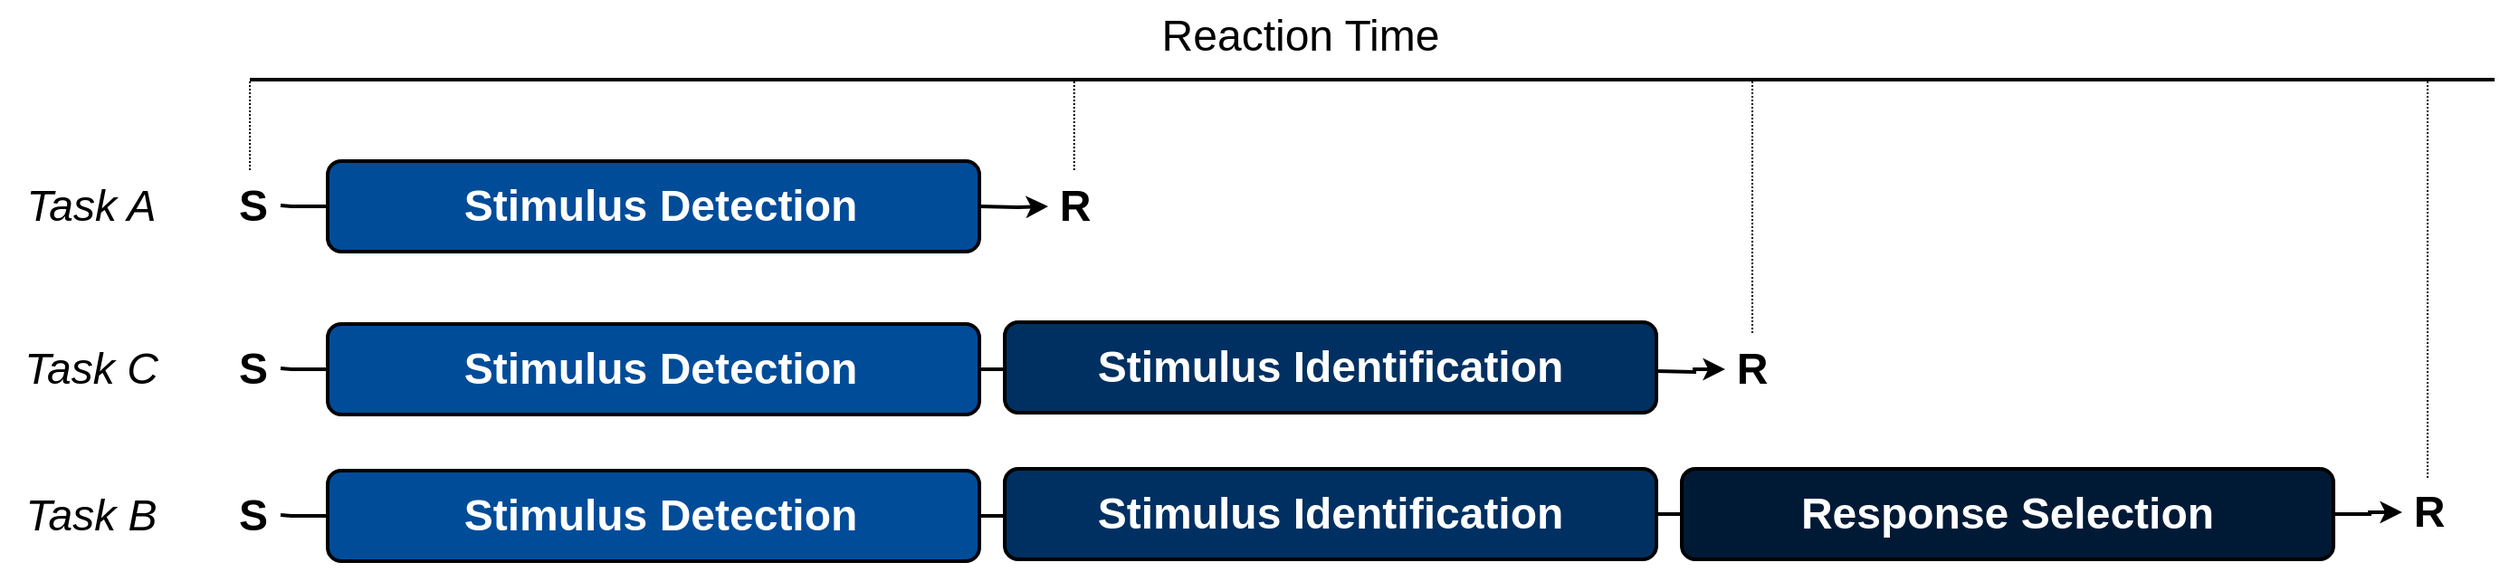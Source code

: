 <mxfile version="20.5.3" type="github">
  <diagram name="Page-1" id="12e1b939-464a-85fe-373e-61e167be1490">
    <mxGraphModel dx="2064" dy="1267" grid="1" gridSize="10" guides="1" tooltips="1" connect="1" arrows="1" fold="1" page="1" pageScale="1.5" pageWidth="1169" pageHeight="826" background="none" math="0" shadow="0">
      <root>
        <mxCell id="0" />
        <mxCell id="1" parent="0" />
        <mxCell id="Ryi-tnCGXTq1vItbzyFN-3" style="edgeStyle=orthogonalEdgeStyle;rounded=0;orthogonalLoop=1;jettySize=auto;html=1;strokeColor=default;strokeWidth=2;endArrow=none;endFill=0;startArrow=none;startFill=0;" parent="1" source="60da8b9f42644d3a-31" target="Ryi-tnCGXTq1vItbzyFN-2" edge="1">
          <mxGeometry relative="1" as="geometry" />
        </mxCell>
        <mxCell id="60da8b9f42644d3a-31" value="" style="whiteSpace=wrap;html=1;rounded=1;shadow=0;strokeWidth=2;fontSize=20;align=center;fillColor=#004C99;strokeColor=default;" parent="1" vertex="1">
          <mxGeometry x="396" y="205" width="360" height="50" as="geometry" />
        </mxCell>
        <mxCell id="60da8b9f42644d3a-32" value="Stimulus Detection" style="text;html=1;strokeColor=none;fillColor=none;align=center;verticalAlign=middle;whiteSpace=wrap;rounded=0;shadow=0;fontSize=24;fontColor=#FFFFFF;fontStyle=1" parent="1" vertex="1">
          <mxGeometry x="440" y="200" width="280" height="60" as="geometry" />
        </mxCell>
        <mxCell id="Ryi-tnCGXTq1vItbzyFN-2" value="&lt;font style=&quot;font-size: 24px;&quot;&gt;S&lt;/font&gt;" style="whiteSpace=wrap;html=1;rounded=1;shadow=0;strokeWidth=8;fontSize=24;align=center;fillColor=none;strokeColor=none;fontStyle=1" parent="1" vertex="1">
          <mxGeometry x="340" y="217" width="30" height="25" as="geometry" />
        </mxCell>
        <mxCell id="Ryi-tnCGXTq1vItbzyFN-11" style="edgeStyle=orthogonalEdgeStyle;rounded=0;orthogonalLoop=1;jettySize=auto;html=1;exitX=1;exitY=0.5;exitDx=0;exitDy=0;strokeColor=default;strokeWidth=2;fontSize=24;fontColor=#FFFFFF;" parent="1" target="Ryi-tnCGXTq1vItbzyFN-10" edge="1">
          <mxGeometry relative="1" as="geometry">
            <mxPoint x="756" y="230" as="sourcePoint" />
          </mxGeometry>
        </mxCell>
        <mxCell id="Ryi-tnCGXTq1vItbzyFN-10" value="&lt;font style=&quot;font-size: 24px;&quot;&gt;&lt;b&gt;R&lt;/b&gt;&lt;/font&gt;" style="whiteSpace=wrap;html=1;rounded=1;shadow=0;strokeWidth=8;fontSize=20;align=center;fillColor=none;strokeColor=none;fontColor=#000000;" parent="1" vertex="1">
          <mxGeometry x="794" y="217" width="30" height="26" as="geometry" />
        </mxCell>
        <mxCell id="Ryi-tnCGXTq1vItbzyFN-13" value="" style="edgeStyle=none;orthogonalLoop=1;jettySize=auto;html=1;rounded=0;strokeColor=default;strokeWidth=2;fontSize=24;fontColor=#000000;startArrow=none;startFill=0;endArrow=none;endFill=0;" parent="1" edge="1">
          <mxGeometry width="80" relative="1" as="geometry">
            <mxPoint x="353.0" y="160" as="sourcePoint" />
            <mxPoint x="1593" y="160" as="targetPoint" />
            <Array as="points" />
          </mxGeometry>
        </mxCell>
        <mxCell id="Ryi-tnCGXTq1vItbzyFN-15" value="" style="edgeStyle=none;orthogonalLoop=1;jettySize=auto;html=1;rounded=0;strokeColor=default;strokeWidth=1;fontSize=24;fontColor=#000000;startArrow=none;startFill=0;endArrow=none;endFill=0;dashed=1;dashPattern=1 1;" parent="1" edge="1">
          <mxGeometry width="80" relative="1" as="geometry">
            <mxPoint x="353" y="210" as="sourcePoint" />
            <mxPoint x="353" y="160" as="targetPoint" />
            <Array as="points" />
          </mxGeometry>
        </mxCell>
        <mxCell id="Ryi-tnCGXTq1vItbzyFN-17" value="" style="edgeStyle=none;orthogonalLoop=1;jettySize=auto;html=1;rounded=0;strokeColor=default;strokeWidth=1;fontSize=24;fontColor=#000000;startArrow=none;startFill=0;endArrow=none;endFill=0;dashed=1;dashPattern=1 1;" parent="1" edge="1">
          <mxGeometry width="80" relative="1" as="geometry">
            <mxPoint x="1556" y="380" as="sourcePoint" />
            <mxPoint x="1556" y="160" as="targetPoint" />
            <Array as="points" />
          </mxGeometry>
        </mxCell>
        <mxCell id="saJ-MCwnmT-avLjbO7Ul-1" value="&lt;font style=&quot;font-size: 24px;&quot;&gt;Reaction Time&lt;/font&gt;" style="text;html=1;resizable=0;autosize=1;align=center;verticalAlign=middle;points=[];fillColor=none;strokeColor=none;rounded=0;" vertex="1" parent="1">
          <mxGeometry x="843" y="116" width="180" height="40" as="geometry" />
        </mxCell>
        <mxCell id="saJ-MCwnmT-avLjbO7Ul-2" value="&lt;i style=&quot;&quot;&gt;Task A&lt;/i&gt;" style="text;html=1;resizable=0;autosize=1;align=center;verticalAlign=middle;points=[];fillColor=none;strokeColor=none;rounded=0;fontSize=24;" vertex="1" parent="1">
          <mxGeometry x="215" y="210" width="100" height="40" as="geometry" />
        </mxCell>
        <mxCell id="saJ-MCwnmT-avLjbO7Ul-3" style="edgeStyle=orthogonalEdgeStyle;rounded=0;orthogonalLoop=1;jettySize=auto;html=1;strokeColor=default;strokeWidth=2;endArrow=none;endFill=0;startArrow=none;startFill=0;" edge="1" parent="1" source="saJ-MCwnmT-avLjbO7Ul-5" target="saJ-MCwnmT-avLjbO7Ul-7">
          <mxGeometry relative="1" as="geometry" />
        </mxCell>
        <mxCell id="saJ-MCwnmT-avLjbO7Ul-4" style="edgeStyle=orthogonalEdgeStyle;rounded=0;orthogonalLoop=1;jettySize=auto;html=1;exitX=1;exitY=0.5;exitDx=0;exitDy=0;strokeColor=default;strokeWidth=2;fontSize=24;endArrow=none;endFill=0;" edge="1" parent="1" source="saJ-MCwnmT-avLjbO7Ul-5" target="saJ-MCwnmT-avLjbO7Ul-9">
          <mxGeometry relative="1" as="geometry" />
        </mxCell>
        <mxCell id="saJ-MCwnmT-avLjbO7Ul-5" value="" style="whiteSpace=wrap;html=1;rounded=1;shadow=0;strokeWidth=2;fontSize=20;align=center;fillColor=#004C99;strokeColor=default;" vertex="1" parent="1">
          <mxGeometry x="396" y="295" width="360" height="50" as="geometry" />
        </mxCell>
        <mxCell id="saJ-MCwnmT-avLjbO7Ul-6" value="Stimulus Detection" style="text;html=1;strokeColor=none;fillColor=none;align=center;verticalAlign=middle;whiteSpace=wrap;rounded=0;shadow=0;fontSize=24;fontColor=#FFFFFF;fontStyle=1" vertex="1" parent="1">
          <mxGeometry x="440" y="290" width="280" height="60" as="geometry" />
        </mxCell>
        <mxCell id="saJ-MCwnmT-avLjbO7Ul-7" value="&lt;font style=&quot;font-size: 24px;&quot;&gt;S&lt;/font&gt;" style="whiteSpace=wrap;html=1;rounded=1;shadow=0;strokeWidth=8;fontSize=24;align=center;fillColor=none;strokeColor=none;fontStyle=1" vertex="1" parent="1">
          <mxGeometry x="340" y="307" width="30" height="25" as="geometry" />
        </mxCell>
        <mxCell id="saJ-MCwnmT-avLjbO7Ul-9" value="&lt;font style=&quot;font-size: 24px;&quot; color=&quot;#ffffff&quot;&gt;&lt;b&gt;Stimulus Identification&lt;/b&gt;&lt;/font&gt;" style="whiteSpace=wrap;html=1;rounded=1;shadow=0;strokeWidth=2;fontSize=20;align=center;fillColor=#003061;strokeColor=default;" vertex="1" parent="1">
          <mxGeometry x="770" y="294" width="360" height="50" as="geometry" />
        </mxCell>
        <mxCell id="saJ-MCwnmT-avLjbO7Ul-10" style="edgeStyle=orthogonalEdgeStyle;rounded=0;orthogonalLoop=1;jettySize=auto;html=1;exitX=1;exitY=0.5;exitDx=0;exitDy=0;strokeColor=default;strokeWidth=2;fontSize=24;fontColor=#FFFFFF;" edge="1" parent="1" target="saJ-MCwnmT-avLjbO7Ul-12">
          <mxGeometry relative="1" as="geometry">
            <mxPoint x="1130" y="321" as="sourcePoint" />
          </mxGeometry>
        </mxCell>
        <mxCell id="saJ-MCwnmT-avLjbO7Ul-12" value="&lt;font style=&quot;font-size: 24px;&quot;&gt;&lt;b&gt;R&lt;/b&gt;&lt;/font&gt;" style="whiteSpace=wrap;html=1;rounded=1;shadow=0;strokeWidth=8;fontSize=20;align=center;fillColor=none;strokeColor=none;fontColor=#000000;" vertex="1" parent="1">
          <mxGeometry x="1168" y="307" width="30" height="26" as="geometry" />
        </mxCell>
        <mxCell id="saJ-MCwnmT-avLjbO7Ul-13" value="&lt;i style=&quot;&quot;&gt;Task C&lt;/i&gt;" style="text;html=1;resizable=0;autosize=1;align=center;verticalAlign=middle;points=[];fillColor=none;strokeColor=none;rounded=0;fontSize=24;" vertex="1" parent="1">
          <mxGeometry x="215" y="300" width="100" height="40" as="geometry" />
        </mxCell>
        <mxCell id="saJ-MCwnmT-avLjbO7Ul-14" style="edgeStyle=orthogonalEdgeStyle;rounded=0;orthogonalLoop=1;jettySize=auto;html=1;strokeColor=default;strokeWidth=2;endArrow=none;endFill=0;startArrow=none;startFill=0;" edge="1" parent="1" source="saJ-MCwnmT-avLjbO7Ul-16" target="saJ-MCwnmT-avLjbO7Ul-18">
          <mxGeometry relative="1" as="geometry" />
        </mxCell>
        <mxCell id="saJ-MCwnmT-avLjbO7Ul-15" style="edgeStyle=orthogonalEdgeStyle;rounded=0;orthogonalLoop=1;jettySize=auto;html=1;exitX=1;exitY=0.5;exitDx=0;exitDy=0;strokeColor=default;strokeWidth=2;fontSize=24;endArrow=none;endFill=0;" edge="1" parent="1" source="saJ-MCwnmT-avLjbO7Ul-16" target="saJ-MCwnmT-avLjbO7Ul-20">
          <mxGeometry relative="1" as="geometry" />
        </mxCell>
        <mxCell id="saJ-MCwnmT-avLjbO7Ul-16" value="" style="whiteSpace=wrap;html=1;rounded=1;shadow=0;strokeWidth=2;fontSize=20;align=center;fillColor=#004C99;strokeColor=default;" vertex="1" parent="1">
          <mxGeometry x="396" y="376" width="360" height="50" as="geometry" />
        </mxCell>
        <mxCell id="saJ-MCwnmT-avLjbO7Ul-17" value="Stimulus Detection" style="text;html=1;strokeColor=none;fillColor=none;align=center;verticalAlign=middle;whiteSpace=wrap;rounded=0;shadow=0;fontSize=24;fontColor=#FFFFFF;fontStyle=1" vertex="1" parent="1">
          <mxGeometry x="440" y="371" width="280" height="60" as="geometry" />
        </mxCell>
        <mxCell id="saJ-MCwnmT-avLjbO7Ul-18" value="&lt;font style=&quot;font-size: 24px;&quot;&gt;S&lt;/font&gt;" style="whiteSpace=wrap;html=1;rounded=1;shadow=0;strokeWidth=8;fontSize=24;align=center;fillColor=none;strokeColor=none;fontStyle=1" vertex="1" parent="1">
          <mxGeometry x="340" y="388" width="30" height="25" as="geometry" />
        </mxCell>
        <mxCell id="saJ-MCwnmT-avLjbO7Ul-19" style="edgeStyle=orthogonalEdgeStyle;rounded=0;orthogonalLoop=1;jettySize=auto;html=1;exitX=1;exitY=0.5;exitDx=0;exitDy=0;strokeColor=default;strokeWidth=2;fontSize=24;fontColor=#FFFFFF;endArrow=none;endFill=0;" edge="1" parent="1" source="saJ-MCwnmT-avLjbO7Ul-20" target="saJ-MCwnmT-avLjbO7Ul-22">
          <mxGeometry relative="1" as="geometry" />
        </mxCell>
        <mxCell id="saJ-MCwnmT-avLjbO7Ul-20" value="&lt;font style=&quot;font-size: 24px;&quot; color=&quot;#ffffff&quot;&gt;&lt;b&gt;Stimulus Identification&lt;/b&gt;&lt;/font&gt;" style="whiteSpace=wrap;html=1;rounded=1;shadow=0;strokeWidth=2;fontSize=20;align=center;fillColor=#003061;strokeColor=default;" vertex="1" parent="1">
          <mxGeometry x="770" y="375" width="360" height="50" as="geometry" />
        </mxCell>
        <mxCell id="saJ-MCwnmT-avLjbO7Ul-21" style="edgeStyle=orthogonalEdgeStyle;rounded=0;orthogonalLoop=1;jettySize=auto;html=1;exitX=1;exitY=0.5;exitDx=0;exitDy=0;strokeColor=default;strokeWidth=2;fontSize=24;fontColor=#FFFFFF;" edge="1" parent="1" source="saJ-MCwnmT-avLjbO7Ul-22" target="saJ-MCwnmT-avLjbO7Ul-23">
          <mxGeometry relative="1" as="geometry" />
        </mxCell>
        <mxCell id="saJ-MCwnmT-avLjbO7Ul-22" value="&lt;font style=&quot;font-size: 24px;&quot; color=&quot;#ffffff&quot;&gt;&lt;b&gt;Response Selection&lt;/b&gt;&lt;/font&gt;" style="whiteSpace=wrap;html=1;rounded=1;shadow=0;strokeWidth=2;fontSize=20;align=center;fillColor=#001A36;strokeColor=default;fontColor=#FFFFFF;" vertex="1" parent="1">
          <mxGeometry x="1144" y="375" width="360" height="50" as="geometry" />
        </mxCell>
        <mxCell id="saJ-MCwnmT-avLjbO7Ul-23" value="&lt;font style=&quot;font-size: 24px;&quot;&gt;&lt;b&gt;R&lt;/b&gt;&lt;/font&gt;" style="whiteSpace=wrap;html=1;rounded=1;shadow=0;strokeWidth=8;fontSize=20;align=center;fillColor=none;strokeColor=none;fontColor=#000000;" vertex="1" parent="1">
          <mxGeometry x="1542" y="386" width="30" height="26" as="geometry" />
        </mxCell>
        <mxCell id="saJ-MCwnmT-avLjbO7Ul-24" value="&lt;i style=&quot;&quot;&gt;Task B&lt;br&gt;&lt;/i&gt;" style="text;html=1;resizable=0;autosize=1;align=center;verticalAlign=middle;points=[];fillColor=none;strokeColor=none;rounded=0;fontSize=24;" vertex="1" parent="1">
          <mxGeometry x="215" y="381" width="100" height="40" as="geometry" />
        </mxCell>
        <mxCell id="saJ-MCwnmT-avLjbO7Ul-25" value="" style="edgeStyle=none;orthogonalLoop=1;jettySize=auto;html=1;rounded=0;strokeColor=default;strokeWidth=1;fontSize=24;fontColor=#000000;startArrow=none;startFill=0;endArrow=none;endFill=0;dashed=1;dashPattern=1 1;" edge="1" parent="1">
          <mxGeometry width="80" relative="1" as="geometry">
            <mxPoint x="808.38" y="210" as="sourcePoint" />
            <mxPoint x="808.38" y="160" as="targetPoint" />
            <Array as="points" />
          </mxGeometry>
        </mxCell>
        <mxCell id="saJ-MCwnmT-avLjbO7Ul-26" value="" style="edgeStyle=none;orthogonalLoop=1;jettySize=auto;html=1;rounded=0;strokeColor=default;strokeWidth=1;fontSize=24;fontColor=#000000;startArrow=none;startFill=0;endArrow=none;endFill=0;dashed=1;dashPattern=1 1;" edge="1" parent="1">
          <mxGeometry width="80" relative="1" as="geometry">
            <mxPoint x="1183" y="300" as="sourcePoint" />
            <mxPoint x="1183" y="160" as="targetPoint" />
            <Array as="points" />
          </mxGeometry>
        </mxCell>
      </root>
    </mxGraphModel>
  </diagram>
</mxfile>
